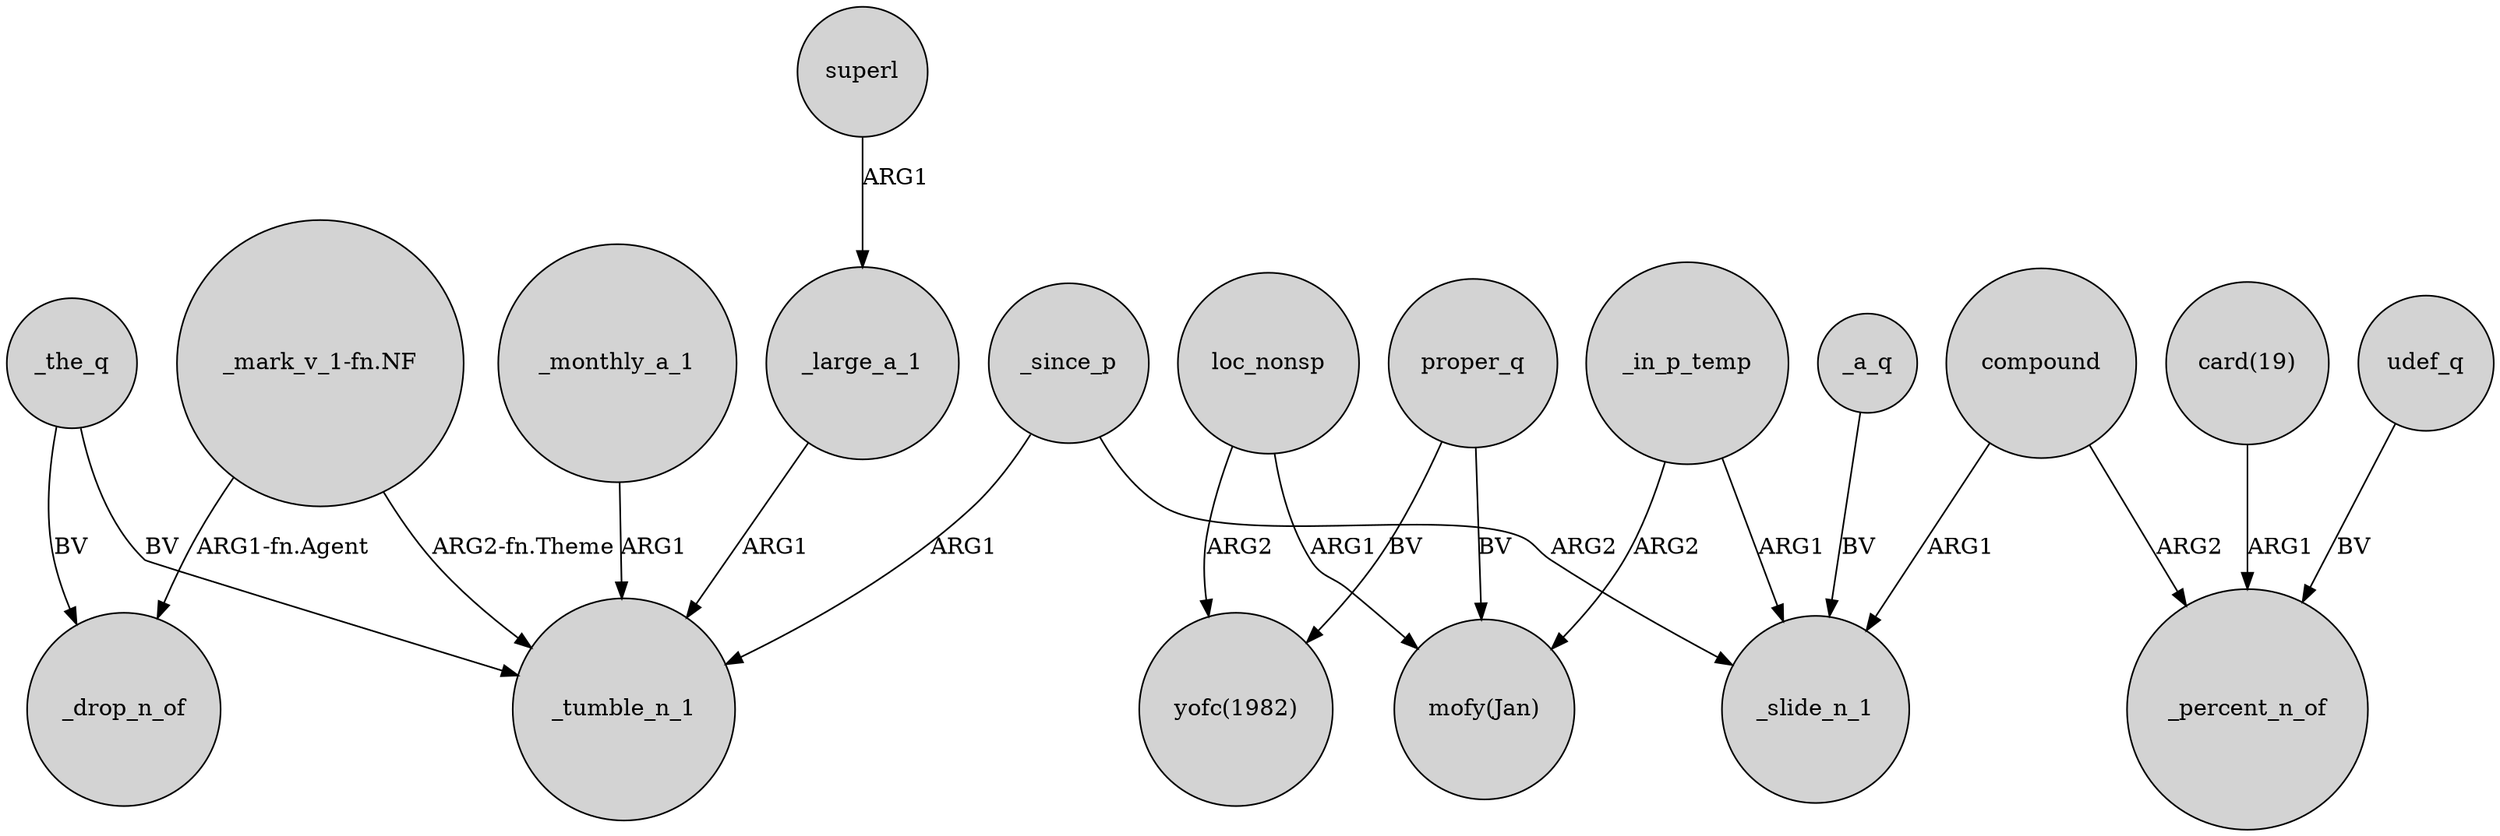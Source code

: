 digraph {
	node [shape=circle style=filled]
	superl -> _large_a_1 [label=ARG1]
	proper_q -> "yofc(1982)" [label=BV]
	"_mark_v_1-fn.NF" -> _tumble_n_1 [label="ARG2-fn.Theme"]
	_since_p -> _slide_n_1 [label=ARG2]
	_in_p_temp -> "mofy(Jan)" [label=ARG2]
	_the_q -> _tumble_n_1 [label=BV]
	"card(19)" -> _percent_n_of [label=ARG1]
	_in_p_temp -> _slide_n_1 [label=ARG1]
	_since_p -> _tumble_n_1 [label=ARG1]
	proper_q -> "mofy(Jan)" [label=BV]
	compound -> _percent_n_of [label=ARG2]
	compound -> _slide_n_1 [label=ARG1]
	_the_q -> _drop_n_of [label=BV]
	"_mark_v_1-fn.NF" -> _drop_n_of [label="ARG1-fn.Agent"]
	loc_nonsp -> "yofc(1982)" [label=ARG2]
	udef_q -> _percent_n_of [label=BV]
	_large_a_1 -> _tumble_n_1 [label=ARG1]
	_monthly_a_1 -> _tumble_n_1 [label=ARG1]
	loc_nonsp -> "mofy(Jan)" [label=ARG1]
	_a_q -> _slide_n_1 [label=BV]
}
